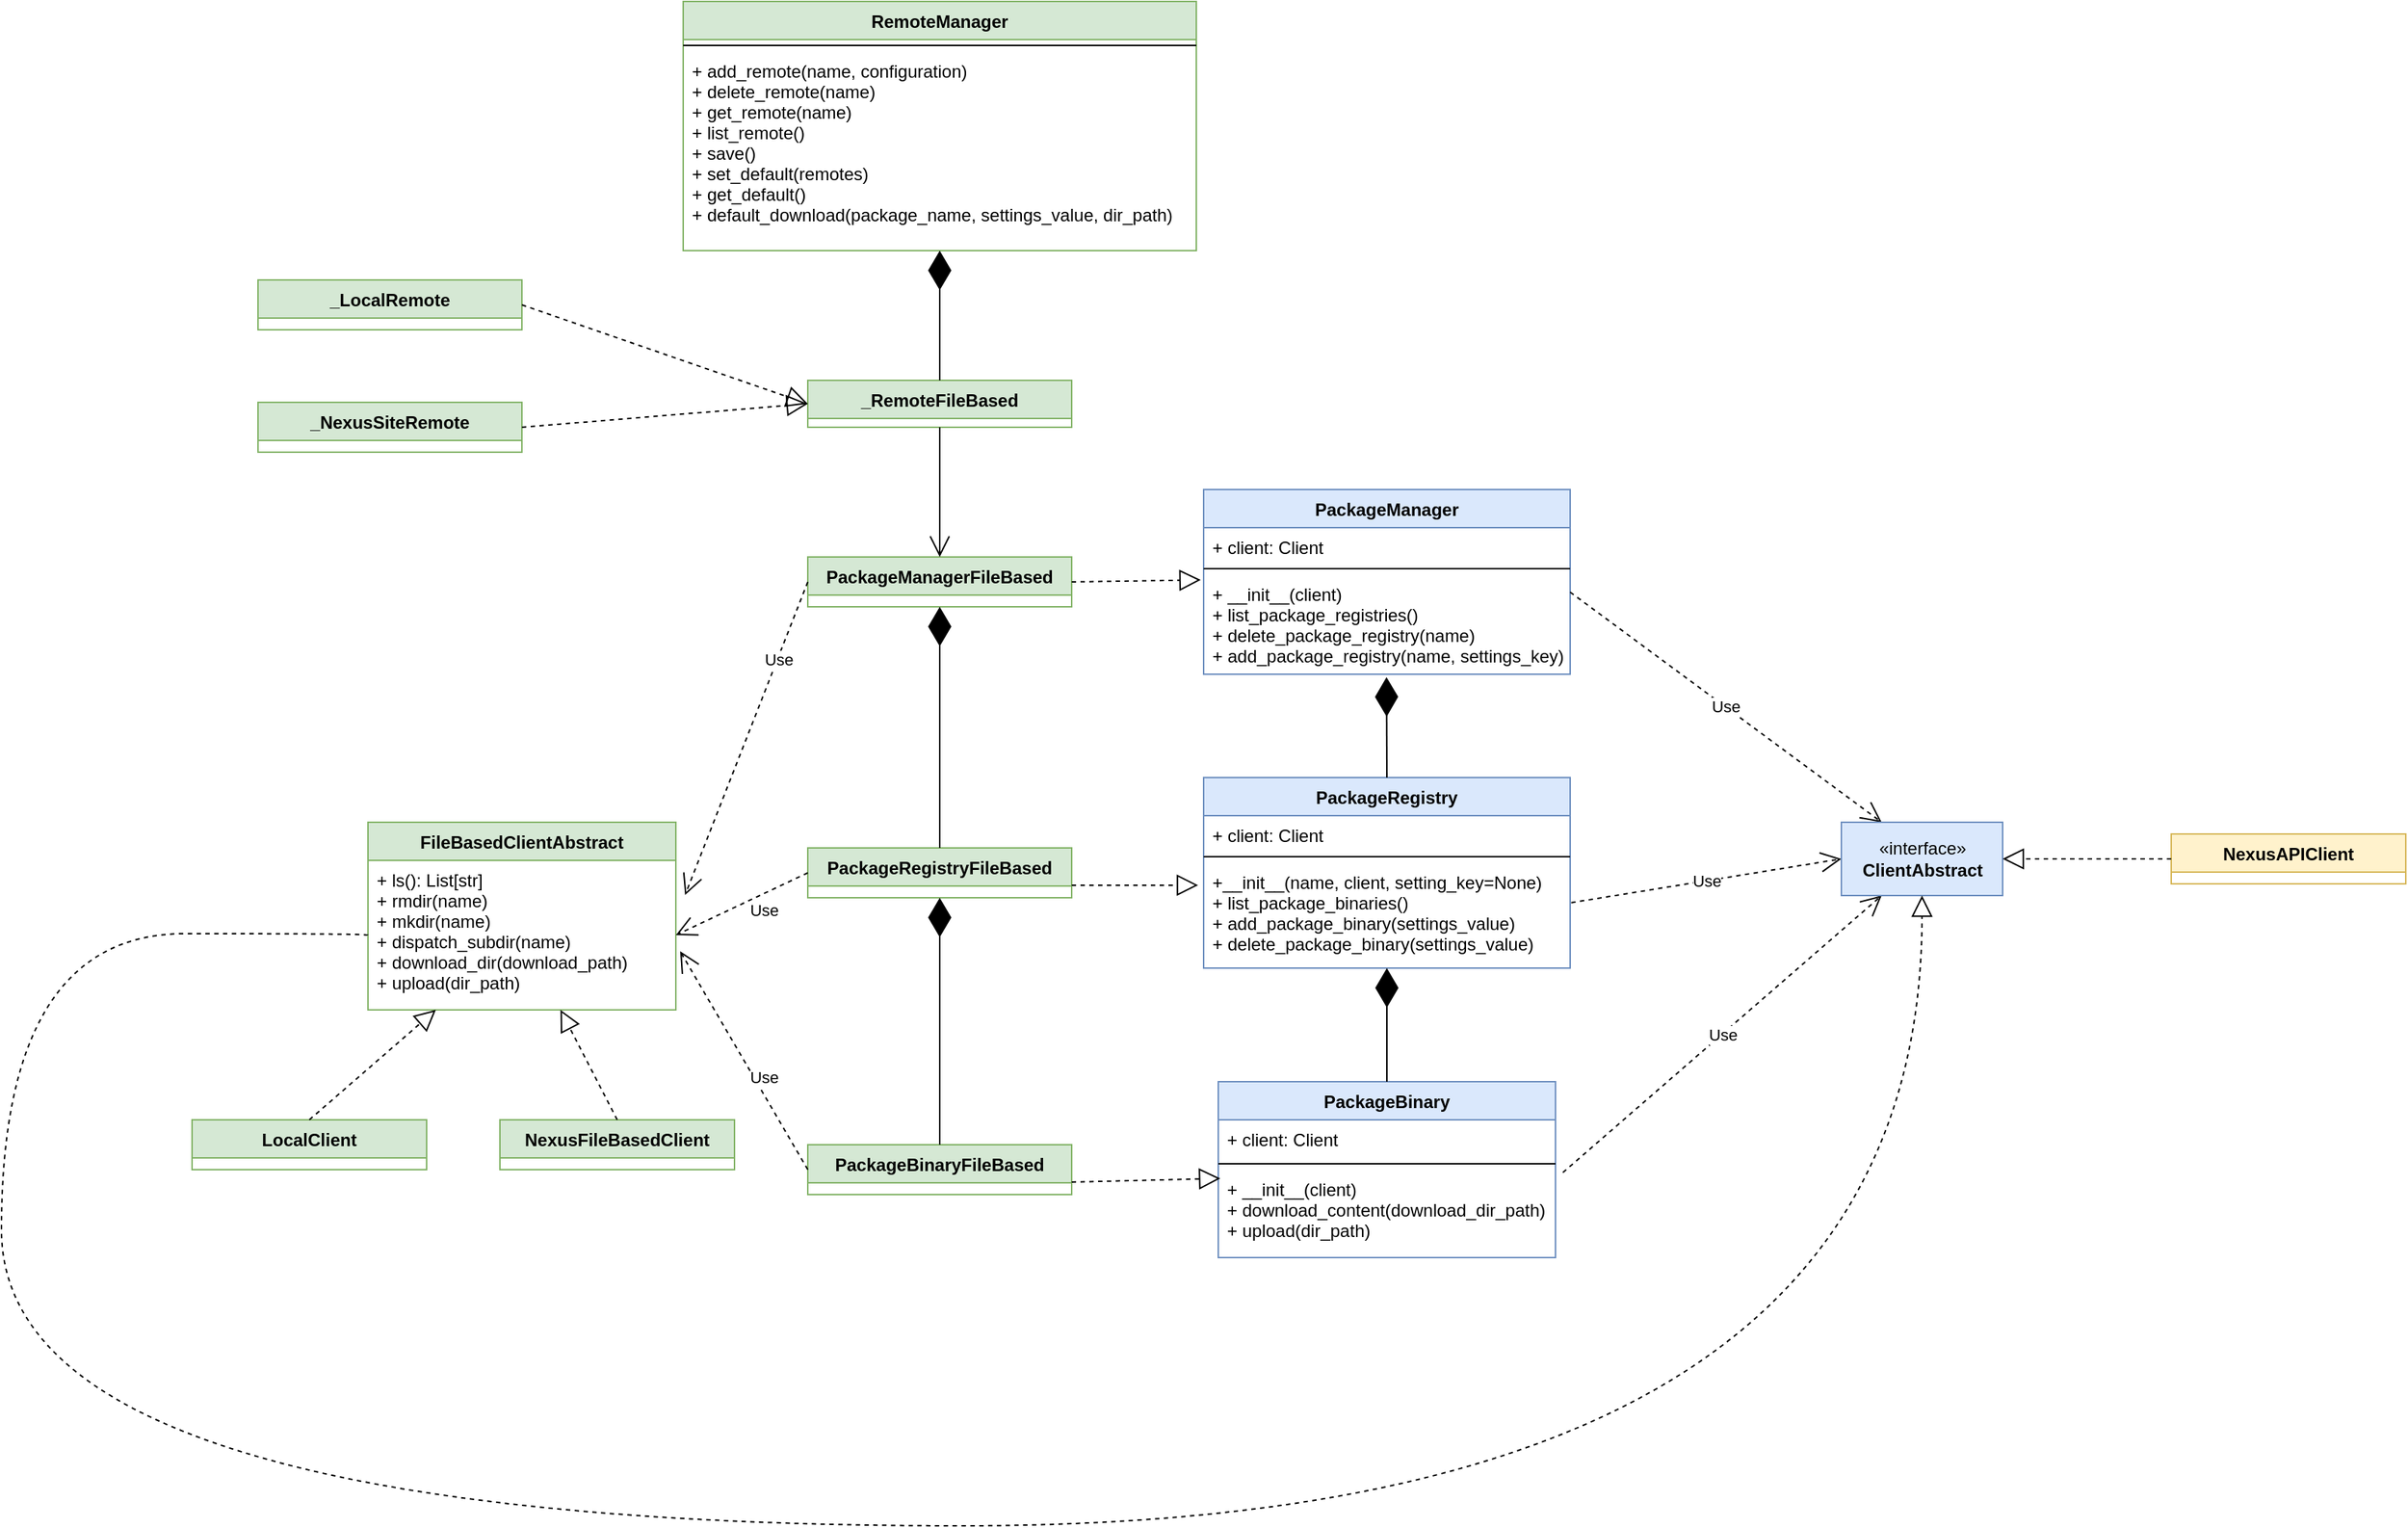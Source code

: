 <mxfile version="12.1.3" type="device" pages="1"><diagram id="o9kR7VsAH02yG6bpkslO" name="Page-1"><mxGraphModel dx="2227" dy="2037" grid="1" gridSize="10" guides="1" tooltips="1" connect="1" arrows="1" fold="1" page="1" pageScale="1" pageWidth="850" pageHeight="1100" math="0" shadow="0"><root><mxCell id="0"/><mxCell id="1" parent="0"/><mxCell id="48oX8SWeBFYQNqZzWsQm-1" value="PackageManager" style="swimlane;fontStyle=1;align=center;verticalAlign=top;childLayout=stackLayout;horizontal=1;startSize=26;horizontalStack=0;resizeParent=1;resizeParentMax=0;resizeLast=0;collapsible=1;marginBottom=0;fillColor=#dae8fc;strokeColor=#6c8ebf;" parent="1" vertex="1"><mxGeometry x="320" y="193" width="250" height="126" as="geometry"/></mxCell><mxCell id="48oX8SWeBFYQNqZzWsQm-2" value="+ client: Client" style="text;strokeColor=none;fillColor=none;align=left;verticalAlign=top;spacingLeft=4;spacingRight=4;overflow=hidden;rotatable=0;points=[[0,0.5],[1,0.5]];portConstraint=eastwest;" parent="48oX8SWeBFYQNqZzWsQm-1" vertex="1"><mxGeometry y="26" width="250" height="24" as="geometry"/></mxCell><mxCell id="48oX8SWeBFYQNqZzWsQm-3" value="" style="line;strokeWidth=1;fillColor=none;align=left;verticalAlign=middle;spacingTop=-1;spacingLeft=3;spacingRight=3;rotatable=0;labelPosition=right;points=[];portConstraint=eastwest;" parent="48oX8SWeBFYQNqZzWsQm-1" vertex="1"><mxGeometry y="50" width="250" height="8" as="geometry"/></mxCell><mxCell id="48oX8SWeBFYQNqZzWsQm-4" value="+ __init__(client)&#xA;+ list_package_registries()&#xA;+ delete_package_registry(name)&#xA;+ add_package_registry(name, settings_key)&#xA;&#xA;" style="text;strokeColor=none;fillColor=none;align=left;verticalAlign=top;spacingLeft=4;spacingRight=4;overflow=hidden;rotatable=0;points=[[0,0.5],[1,0.5]];portConstraint=eastwest;" parent="48oX8SWeBFYQNqZzWsQm-1" vertex="1"><mxGeometry y="58" width="250" height="68" as="geometry"/></mxCell><mxCell id="48oX8SWeBFYQNqZzWsQm-5" value="PackageRegistry" style="swimlane;fontStyle=1;align=center;verticalAlign=top;childLayout=stackLayout;horizontal=1;startSize=26;horizontalStack=0;resizeParent=1;resizeParentMax=0;resizeLast=0;collapsible=1;marginBottom=0;fillColor=#dae8fc;strokeColor=#6c8ebf;" parent="1" vertex="1"><mxGeometry x="320" y="389.5" width="250" height="130" as="geometry"/></mxCell><mxCell id="48oX8SWeBFYQNqZzWsQm-6" value="+ client: Client&#xA;" style="text;strokeColor=none;fillColor=none;align=left;verticalAlign=top;spacingLeft=4;spacingRight=4;overflow=hidden;rotatable=0;points=[[0,0.5],[1,0.5]];portConstraint=eastwest;" parent="48oX8SWeBFYQNqZzWsQm-5" vertex="1"><mxGeometry y="26" width="250" height="24" as="geometry"/></mxCell><mxCell id="48oX8SWeBFYQNqZzWsQm-7" value="" style="line;strokeWidth=1;fillColor=none;align=left;verticalAlign=middle;spacingTop=-1;spacingLeft=3;spacingRight=3;rotatable=0;labelPosition=right;points=[];portConstraint=eastwest;" parent="48oX8SWeBFYQNqZzWsQm-5" vertex="1"><mxGeometry y="50" width="250" height="8" as="geometry"/></mxCell><mxCell id="48oX8SWeBFYQNqZzWsQm-8" value="+__init__(name, client, setting_key=None)&#xA;+ list_package_binaries()&#xA;+ add_package_binary(settings_value)&#xA;+ delete_package_binary(settings_value)&#xA;" style="text;strokeColor=none;fillColor=none;align=left;verticalAlign=top;spacingLeft=4;spacingRight=4;overflow=hidden;rotatable=0;points=[[0,0.5],[1,0.5]];portConstraint=eastwest;" parent="48oX8SWeBFYQNqZzWsQm-5" vertex="1"><mxGeometry y="58" width="250" height="72" as="geometry"/></mxCell><mxCell id="48oX8SWeBFYQNqZzWsQm-9" value="PackageBinary" style="swimlane;fontStyle=1;align=center;verticalAlign=top;childLayout=stackLayout;horizontal=1;startSize=26;horizontalStack=0;resizeParent=1;resizeParentMax=0;resizeLast=0;collapsible=1;marginBottom=0;fillColor=#dae8fc;strokeColor=#6c8ebf;" parent="1" vertex="1"><mxGeometry x="330" y="597" width="230" height="120" as="geometry"/></mxCell><mxCell id="48oX8SWeBFYQNqZzWsQm-10" value="+ client: Client" style="text;strokeColor=none;fillColor=none;align=left;verticalAlign=top;spacingLeft=4;spacingRight=4;overflow=hidden;rotatable=0;points=[[0,0.5],[1,0.5]];portConstraint=eastwest;" parent="48oX8SWeBFYQNqZzWsQm-9" vertex="1"><mxGeometry y="26" width="230" height="26" as="geometry"/></mxCell><mxCell id="48oX8SWeBFYQNqZzWsQm-11" value="" style="line;strokeWidth=1;fillColor=none;align=left;verticalAlign=middle;spacingTop=-1;spacingLeft=3;spacingRight=3;rotatable=0;labelPosition=right;points=[];portConstraint=eastwest;" parent="48oX8SWeBFYQNqZzWsQm-9" vertex="1"><mxGeometry y="52" width="230" height="8" as="geometry"/></mxCell><mxCell id="48oX8SWeBFYQNqZzWsQm-12" value="+ __init__(client)&#xA;+ download_content(download_dir_path)&#xA;+ upload(dir_path)&#xA;" style="text;strokeColor=none;fillColor=none;align=left;verticalAlign=top;spacingLeft=4;spacingRight=4;overflow=hidden;rotatable=0;points=[[0,0.5],[1,0.5]];portConstraint=eastwest;" parent="48oX8SWeBFYQNqZzWsQm-9" vertex="1"><mxGeometry y="60" width="230" height="60" as="geometry"/></mxCell><mxCell id="48oX8SWeBFYQNqZzWsQm-32" value="Use" style="endArrow=open;endSize=12;dashed=1;html=1;exitX=1;exitY=0.176;exitDx=0;exitDy=0;exitPerimeter=0;entryX=0.25;entryY=0;entryDx=0;entryDy=0;" parent="1" source="48oX8SWeBFYQNqZzWsQm-4" target="Bb86HH4vGOYV0sBbbPes-5" edge="1"><mxGeometry width="160" relative="1" as="geometry"><mxPoint x="650" y="240" as="sourcePoint"/><mxPoint x="777.5" y="411" as="targetPoint"/></mxGeometry></mxCell><mxCell id="48oX8SWeBFYQNqZzWsQm-33" value="Use" style="endArrow=open;endSize=12;dashed=1;html=1;exitX=1.003;exitY=0.38;exitDx=0;exitDy=0;exitPerimeter=0;entryX=0;entryY=0.5;entryDx=0;entryDy=0;" parent="1" source="48oX8SWeBFYQNqZzWsQm-8" target="Bb86HH4vGOYV0sBbbPes-5" edge="1"><mxGeometry width="160" relative="1" as="geometry"><mxPoint x="600" y="550" as="sourcePoint"/><mxPoint x="709.05" y="428.986" as="targetPoint"/></mxGeometry></mxCell><mxCell id="48oX8SWeBFYQNqZzWsQm-34" value="Use" style="endArrow=open;endSize=12;dashed=1;html=1;exitX=1.022;exitY=0.033;exitDx=0;exitDy=0;exitPerimeter=0;entryX=0.25;entryY=1;entryDx=0;entryDy=0;" parent="1" source="48oX8SWeBFYQNqZzWsQm-12" target="Bb86HH4vGOYV0sBbbPes-5" edge="1"><mxGeometry width="160" relative="1" as="geometry"><mxPoint x="510" y="570" as="sourcePoint"/><mxPoint x="758.07" y="497.02" as="targetPoint"/></mxGeometry></mxCell><mxCell id="Bb86HH4vGOYV0sBbbPes-1" value="FileBasedClientAbstract" style="swimlane;fontStyle=1;align=center;verticalAlign=top;childLayout=stackLayout;horizontal=1;startSize=26;horizontalStack=0;resizeParent=1;resizeParentMax=0;resizeLast=0;collapsible=1;marginBottom=0;fillColor=#d5e8d4;strokeColor=#82b366;" parent="1" vertex="1"><mxGeometry x="-250" y="420" width="210" height="128" as="geometry"/></mxCell><mxCell id="Bb86HH4vGOYV0sBbbPes-4" value="+ ls(): List[str]&#xA;+ rmdir(name)&#xA;+ mkdir(name)&#xA;+ dispatch_subdir(name)&#xA;+ download_dir(download_path)&#xA;+ upload(dir_path)&#xA;" style="text;strokeColor=none;fillColor=none;align=left;verticalAlign=top;spacingLeft=4;spacingRight=4;overflow=hidden;rotatable=0;points=[[0,0.5],[1,0.5]];portConstraint=eastwest;" parent="Bb86HH4vGOYV0sBbbPes-1" vertex="1"><mxGeometry y="26" width="210" height="102" as="geometry"/></mxCell><mxCell id="Bb86HH4vGOYV0sBbbPes-5" value="«interface»&lt;br&gt;&lt;b&gt;ClientAbstract&lt;/b&gt;" style="html=1;fillColor=#dae8fc;strokeColor=#6c8ebf;" parent="1" vertex="1"><mxGeometry x="755" y="420" width="110" height="50" as="geometry"/></mxCell><mxCell id="Bb86HH4vGOYV0sBbbPes-8" value="" style="endArrow=block;dashed=1;endFill=0;endSize=12;html=1;exitX=0;exitY=0.5;exitDx=0;exitDy=0;entryX=0.5;entryY=1;entryDx=0;entryDy=0;edgeStyle=orthogonalEdgeStyle;curved=1;" parent="1" source="Bb86HH4vGOYV0sBbbPes-4" target="Bb86HH4vGOYV0sBbbPes-5" edge="1"><mxGeometry width="160" relative="1" as="geometry"><mxPoint x="830" y="610" as="sourcePoint"/><mxPoint x="990" y="610" as="targetPoint"/><Array as="points"><mxPoint x="-500" y="496"/><mxPoint x="-500" y="900"/><mxPoint x="810" y="900"/></Array></mxGeometry></mxCell><mxCell id="Bb86HH4vGOYV0sBbbPes-10" value="LocalClient" style="swimlane;fontStyle=1;align=center;verticalAlign=top;childLayout=stackLayout;horizontal=1;startSize=26;horizontalStack=0;resizeParent=1;resizeParentMax=0;resizeLast=0;collapsible=1;marginBottom=0;fillColor=#d5e8d4;strokeColor=#82b366;" parent="1" vertex="1"><mxGeometry x="-370" y="623" width="160" height="34" as="geometry"/></mxCell><mxCell id="Bb86HH4vGOYV0sBbbPes-15" value="" style="endArrow=block;dashed=1;endFill=0;endSize=12;html=1;exitX=0.5;exitY=0;exitDx=0;exitDy=0;" parent="1" source="Bb86HH4vGOYV0sBbbPes-10" target="Bb86HH4vGOYV0sBbbPes-4" edge="1"><mxGeometry width="160" relative="1" as="geometry"><mxPoint x="810" y="1010" as="sourcePoint"/><mxPoint x="970" y="1010" as="targetPoint"/></mxGeometry></mxCell><mxCell id="Bb86HH4vGOYV0sBbbPes-16" value="PackageManagerFileBased" style="swimlane;fontStyle=1;align=center;verticalAlign=top;childLayout=stackLayout;horizontal=1;startSize=26;horizontalStack=0;resizeParent=1;resizeParentMax=0;resizeLast=0;collapsible=1;marginBottom=0;fillColor=#d5e8d4;strokeColor=#82b366;" parent="1" vertex="1"><mxGeometry x="50" y="239" width="180" height="34" as="geometry"/></mxCell><mxCell id="Bb86HH4vGOYV0sBbbPes-21" value="PackageRegistryFileBased" style="swimlane;fontStyle=1;align=center;verticalAlign=top;childLayout=stackLayout;horizontal=1;startSize=26;horizontalStack=0;resizeParent=1;resizeParentMax=0;resizeLast=0;collapsible=1;marginBottom=0;fillColor=#d5e8d4;strokeColor=#82b366;" parent="1" vertex="1"><mxGeometry x="50" y="437.5" width="180" height="34" as="geometry"/></mxCell><mxCell id="Bb86HH4vGOYV0sBbbPes-23" value="PackageBinaryFileBased" style="swimlane;fontStyle=1;align=center;verticalAlign=top;childLayout=stackLayout;horizontal=1;startSize=26;horizontalStack=0;resizeParent=1;resizeParentMax=0;resizeLast=0;collapsible=1;marginBottom=0;fillColor=#d5e8d4;strokeColor=#82b366;" parent="1" vertex="1"><mxGeometry x="50" y="640" width="180" height="34" as="geometry"/></mxCell><mxCell id="Bb86HH4vGOYV0sBbbPes-25" value="" style="endArrow=block;dashed=1;endFill=0;endSize=12;html=1;exitX=1;exitY=0.5;exitDx=0;exitDy=0;entryX=-0.008;entryY=0.054;entryDx=0;entryDy=0;entryPerimeter=0;" parent="1" source="Bb86HH4vGOYV0sBbbPes-16" edge="1" target="48oX8SWeBFYQNqZzWsQm-4"><mxGeometry width="160" relative="1" as="geometry"><mxPoint x="50" y="530" as="sourcePoint"/><mxPoint x="65" y="258" as="targetPoint"/></mxGeometry></mxCell><mxCell id="Bb86HH4vGOYV0sBbbPes-26" value="" style="endArrow=block;dashed=1;endFill=0;endSize=12;html=1;exitX=1;exitY=0.75;exitDx=0;exitDy=0;entryX=-0.015;entryY=0.215;entryDx=0;entryDy=0;entryPerimeter=0;" parent="1" source="Bb86HH4vGOYV0sBbbPes-21" target="48oX8SWeBFYQNqZzWsQm-8" edge="1"><mxGeometry width="160" relative="1" as="geometry"><mxPoint x="200" y="650" as="sourcePoint"/><mxPoint x="360" y="650" as="targetPoint"/></mxGeometry></mxCell><mxCell id="Bb86HH4vGOYV0sBbbPes-27" value="" style="endArrow=block;dashed=1;endFill=0;endSize=12;html=1;exitX=1;exitY=0.75;exitDx=0;exitDy=0;entryX=0.006;entryY=0.1;entryDx=0;entryDy=0;entryPerimeter=0;" parent="1" source="Bb86HH4vGOYV0sBbbPes-23" edge="1" target="48oX8SWeBFYQNqZzWsQm-12"><mxGeometry width="160" relative="1" as="geometry"><mxPoint x="330" y="770" as="sourcePoint"/><mxPoint x="421" y="711" as="targetPoint"/></mxGeometry></mxCell><mxCell id="Bb86HH4vGOYV0sBbbPes-32" value="Use" style="endArrow=open;endSize=12;dashed=1;html=1;entryX=1.014;entryY=0.608;entryDx=0;entryDy=0;entryPerimeter=0;exitX=0;exitY=0.5;exitDx=0;exitDy=0;" parent="1" source="Bb86HH4vGOYV0sBbbPes-23" edge="1" target="Bb86HH4vGOYV0sBbbPes-4"><mxGeometry x="-0.197" y="-6" width="160" relative="1" as="geometry"><mxPoint x="70" y="570" as="sourcePoint"/><mxPoint x="20" y="770" as="targetPoint"/><mxPoint as="offset"/></mxGeometry></mxCell><mxCell id="Bb86HH4vGOYV0sBbbPes-33" value="Use" style="endArrow=open;endSize=12;dashed=1;html=1;exitX=0;exitY=0.5;exitDx=0;exitDy=0;entryX=1;entryY=0.5;entryDx=0;entryDy=0;" parent="1" source="Bb86HH4vGOYV0sBbbPes-21" edge="1" target="Bb86HH4vGOYV0sBbbPes-4"><mxGeometry x="-0.236" y="10" width="160" relative="1" as="geometry"><mxPoint x="360" y="888" as="sourcePoint"/><mxPoint x="670" y="890" as="targetPoint"/><mxPoint as="offset"/></mxGeometry></mxCell><mxCell id="Bb86HH4vGOYV0sBbbPes-34" value="Use" style="endArrow=open;endSize=12;dashed=1;html=1;exitX=0;exitY=0.5;exitDx=0;exitDy=0;entryX=1.03;entryY=0.232;entryDx=0;entryDy=0;entryPerimeter=0;" parent="1" source="Bb86HH4vGOYV0sBbbPes-16" target="Bb86HH4vGOYV0sBbbPes-4" edge="1"><mxGeometry x="-0.498" y="1" width="160" relative="1" as="geometry"><mxPoint x="340" y="920" as="sourcePoint"/><mxPoint x="650" y="966" as="targetPoint"/><mxPoint y="-1" as="offset"/></mxGeometry></mxCell><mxCell id="Bb86HH4vGOYV0sBbbPes-35" value="NexusFileBasedClient" style="swimlane;fontStyle=1;align=center;verticalAlign=top;childLayout=stackLayout;horizontal=1;startSize=26;horizontalStack=0;resizeParent=1;resizeParentMax=0;resizeLast=0;collapsible=1;marginBottom=0;fillColor=#d5e8d4;strokeColor=#82b366;" parent="1" vertex="1"><mxGeometry x="-160" y="623" width="160" height="34" as="geometry"/></mxCell><mxCell id="Bb86HH4vGOYV0sBbbPes-37" value="" style="endArrow=block;dashed=1;endFill=0;endSize=12;html=1;exitX=0.5;exitY=0;exitDx=0;exitDy=0;" parent="1" source="Bb86HH4vGOYV0sBbbPes-35" target="Bb86HH4vGOYV0sBbbPes-4" edge="1"><mxGeometry width="160" relative="1" as="geometry"><mxPoint x="840" y="1000" as="sourcePoint"/><mxPoint x="1000" y="1000" as="targetPoint"/></mxGeometry></mxCell><mxCell id="Bb86HH4vGOYV0sBbbPes-38" value="NexusAPIClient" style="swimlane;fontStyle=1;align=center;verticalAlign=top;childLayout=stackLayout;horizontal=1;startSize=26;horizontalStack=0;resizeParent=1;resizeParentMax=0;resizeLast=0;collapsible=1;marginBottom=0;fillColor=#fff2cc;strokeColor=#d6b656;" parent="1" vertex="1"><mxGeometry x="980" y="428" width="160" height="34" as="geometry"/></mxCell><mxCell id="Bb86HH4vGOYV0sBbbPes-40" value="" style="endArrow=block;dashed=1;endFill=0;endSize=12;html=1;exitX=0;exitY=0.5;exitDx=0;exitDy=0;entryX=1;entryY=0.5;entryDx=0;entryDy=0;" parent="1" source="Bb86HH4vGOYV0sBbbPes-38" target="Bb86HH4vGOYV0sBbbPes-5" edge="1"><mxGeometry width="160" relative="1" as="geometry"><mxPoint x="1000" y="580" as="sourcePoint"/><mxPoint x="1160" y="580" as="targetPoint"/></mxGeometry></mxCell><mxCell id="xD9UknWBCejiksAGyzcQ-1" value="RemoteManager" style="swimlane;fontStyle=1;align=center;verticalAlign=top;childLayout=stackLayout;horizontal=1;startSize=26;horizontalStack=0;resizeParent=1;resizeParentMax=0;resizeLast=0;collapsible=1;marginBottom=0;fillColor=#d5e8d4;strokeColor=#82b366;" vertex="1" parent="1"><mxGeometry x="-35" y="-140" width="350" height="170" as="geometry"/></mxCell><mxCell id="xD9UknWBCejiksAGyzcQ-3" value="" style="line;strokeWidth=1;fillColor=none;align=left;verticalAlign=middle;spacingTop=-1;spacingLeft=3;spacingRight=3;rotatable=0;labelPosition=right;points=[];portConstraint=eastwest;" vertex="1" parent="xD9UknWBCejiksAGyzcQ-1"><mxGeometry y="26" width="350" height="8" as="geometry"/></mxCell><mxCell id="xD9UknWBCejiksAGyzcQ-4" value="+ add_remote(name, configuration) &#xA;+ delete_remote(name)&#xA;+ get_remote(name)&#xA;+ list_remote()&#xA;+ save()&#xA;+ set_default(remotes)&#xA;+ get_default()&#xA;+ default_download(package_name, settings_value, dir_path)&#xA; " style="text;strokeColor=none;fillColor=none;align=left;verticalAlign=top;spacingLeft=4;spacingRight=4;overflow=hidden;rotatable=0;points=[[0,0.5],[1,0.5]];portConstraint=eastwest;" vertex="1" parent="xD9UknWBCejiksAGyzcQ-1"><mxGeometry y="34" width="350" height="136" as="geometry"/></mxCell><mxCell id="xD9UknWBCejiksAGyzcQ-7" value="_RemoteFileBased" style="swimlane;fontStyle=1;align=center;verticalAlign=top;childLayout=stackLayout;horizontal=1;startSize=26;horizontalStack=0;resizeParent=1;resizeParentMax=0;resizeLast=0;collapsible=1;marginBottom=0;fillColor=#d5e8d4;strokeColor=#82b366;" vertex="1" parent="1"><mxGeometry x="50" y="118.5" width="180" height="32" as="geometry"/></mxCell><mxCell id="xD9UknWBCejiksAGyzcQ-9" value="" style="endArrow=open;endFill=1;endSize=12;html=1;exitX=0.5;exitY=1;exitDx=0;exitDy=0;entryX=0.5;entryY=0;entryDx=0;entryDy=0;" edge="1" parent="1" source="xD9UknWBCejiksAGyzcQ-7" target="Bb86HH4vGOYV0sBbbPes-16"><mxGeometry width="160" relative="1" as="geometry"><mxPoint x="-100" y="170" as="sourcePoint"/><mxPoint x="-70" y="370" as="targetPoint"/></mxGeometry></mxCell><mxCell id="xD9UknWBCejiksAGyzcQ-10" value="_NexusSiteRemote" style="swimlane;fontStyle=1;align=center;verticalAlign=top;childLayout=stackLayout;horizontal=1;startSize=26;horizontalStack=0;resizeParent=1;resizeParentMax=0;resizeLast=0;collapsible=1;marginBottom=0;fillColor=#d5e8d4;strokeColor=#82b366;" vertex="1" parent="1"><mxGeometry x="-325" y="133.5" width="180" height="34" as="geometry"/></mxCell><mxCell id="xD9UknWBCejiksAGyzcQ-12" value="_LocalRemote" style="swimlane;fontStyle=1;align=center;verticalAlign=top;childLayout=stackLayout;horizontal=1;startSize=26;horizontalStack=0;resizeParent=1;resizeParentMax=0;resizeLast=0;collapsible=1;marginBottom=0;fillColor=#d5e8d4;strokeColor=#82b366;" vertex="1" parent="1"><mxGeometry x="-325" y="50" width="180" height="34" as="geometry"/></mxCell><mxCell id="xD9UknWBCejiksAGyzcQ-14" value="" style="endArrow=block;dashed=1;endFill=0;endSize=12;html=1;entryX=0;entryY=0.5;entryDx=0;entryDy=0;exitX=1;exitY=0.5;exitDx=0;exitDy=0;" edge="1" parent="1" source="xD9UknWBCejiksAGyzcQ-12" target="xD9UknWBCejiksAGyzcQ-7"><mxGeometry width="160" relative="1" as="geometry"><mxPoint x="-160" y="87" as="sourcePoint"/><mxPoint x="-310" y="130" as="targetPoint"/></mxGeometry></mxCell><mxCell id="xD9UknWBCejiksAGyzcQ-15" value="" style="endArrow=block;dashed=1;endFill=0;endSize=12;html=1;entryX=0;entryY=0.5;entryDx=0;entryDy=0;exitX=1;exitY=0.5;exitDx=0;exitDy=0;" edge="1" parent="1" source="xD9UknWBCejiksAGyzcQ-10" target="xD9UknWBCejiksAGyzcQ-7"><mxGeometry width="160" relative="1" as="geometry"><mxPoint x="-290" y="390" as="sourcePoint"/><mxPoint x="-130" y="390" as="targetPoint"/></mxGeometry></mxCell><mxCell id="xD9UknWBCejiksAGyzcQ-16" value="" style="endArrow=diamondThin;endFill=1;endSize=24;html=1;exitX=0.5;exitY=0;exitDx=0;exitDy=0;entryX=0.5;entryY=1;entryDx=0;entryDy=0;" edge="1" parent="1" source="Bb86HH4vGOYV0sBbbPes-21" target="Bb86HH4vGOYV0sBbbPes-16"><mxGeometry width="160" relative="1" as="geometry"><mxPoint x="110" y="430" as="sourcePoint"/><mxPoint x="130" y="290" as="targetPoint"/></mxGeometry></mxCell><mxCell id="xD9UknWBCejiksAGyzcQ-17" value="" style="endArrow=diamondThin;endFill=1;endSize=24;html=1;exitX=0.5;exitY=0;exitDx=0;exitDy=0;entryX=0.5;entryY=1;entryDx=0;entryDy=0;" edge="1" parent="1" source="Bb86HH4vGOYV0sBbbPes-23" target="Bb86HH4vGOYV0sBbbPes-21"><mxGeometry width="160" relative="1" as="geometry"><mxPoint x="120" y="300" as="sourcePoint"/><mxPoint x="240" y="640" as="targetPoint"/></mxGeometry></mxCell><mxCell id="xD9UknWBCejiksAGyzcQ-18" value="" style="endArrow=diamondThin;endFill=1;endSize=24;html=1;exitX=0.5;exitY=0;exitDx=0;exitDy=0;entryX=0.499;entryY=1.029;entryDx=0;entryDy=0;entryPerimeter=0;" edge="1" parent="1" source="48oX8SWeBFYQNqZzWsQm-5" target="48oX8SWeBFYQNqZzWsQm-4"><mxGeometry width="160" relative="1" as="geometry"><mxPoint x="185" y="703" as="sourcePoint"/><mxPoint x="185" y="600" as="targetPoint"/></mxGeometry></mxCell><mxCell id="xD9UknWBCejiksAGyzcQ-19" value="" style="endArrow=diamondThin;endFill=1;endSize=24;html=1;exitX=0.5;exitY=0;exitDx=0;exitDy=0;" edge="1" parent="1" source="48oX8SWeBFYQNqZzWsQm-9" target="48oX8SWeBFYQNqZzWsQm-8"><mxGeometry width="160" relative="1" as="geometry"><mxPoint x="195" y="713" as="sourcePoint"/><mxPoint x="195" y="610" as="targetPoint"/></mxGeometry></mxCell><mxCell id="xD9UknWBCejiksAGyzcQ-20" value="" style="endArrow=diamondThin;endFill=1;endSize=24;html=1;exitX=0.5;exitY=0;exitDx=0;exitDy=0;" edge="1" parent="1" source="xD9UknWBCejiksAGyzcQ-7" target="xD9UknWBCejiksAGyzcQ-4"><mxGeometry width="160" relative="1" as="geometry"><mxPoint x="410" y="60" as="sourcePoint"/><mxPoint x="140" y="40" as="targetPoint"/></mxGeometry></mxCell></root></mxGraphModel></diagram></mxfile>